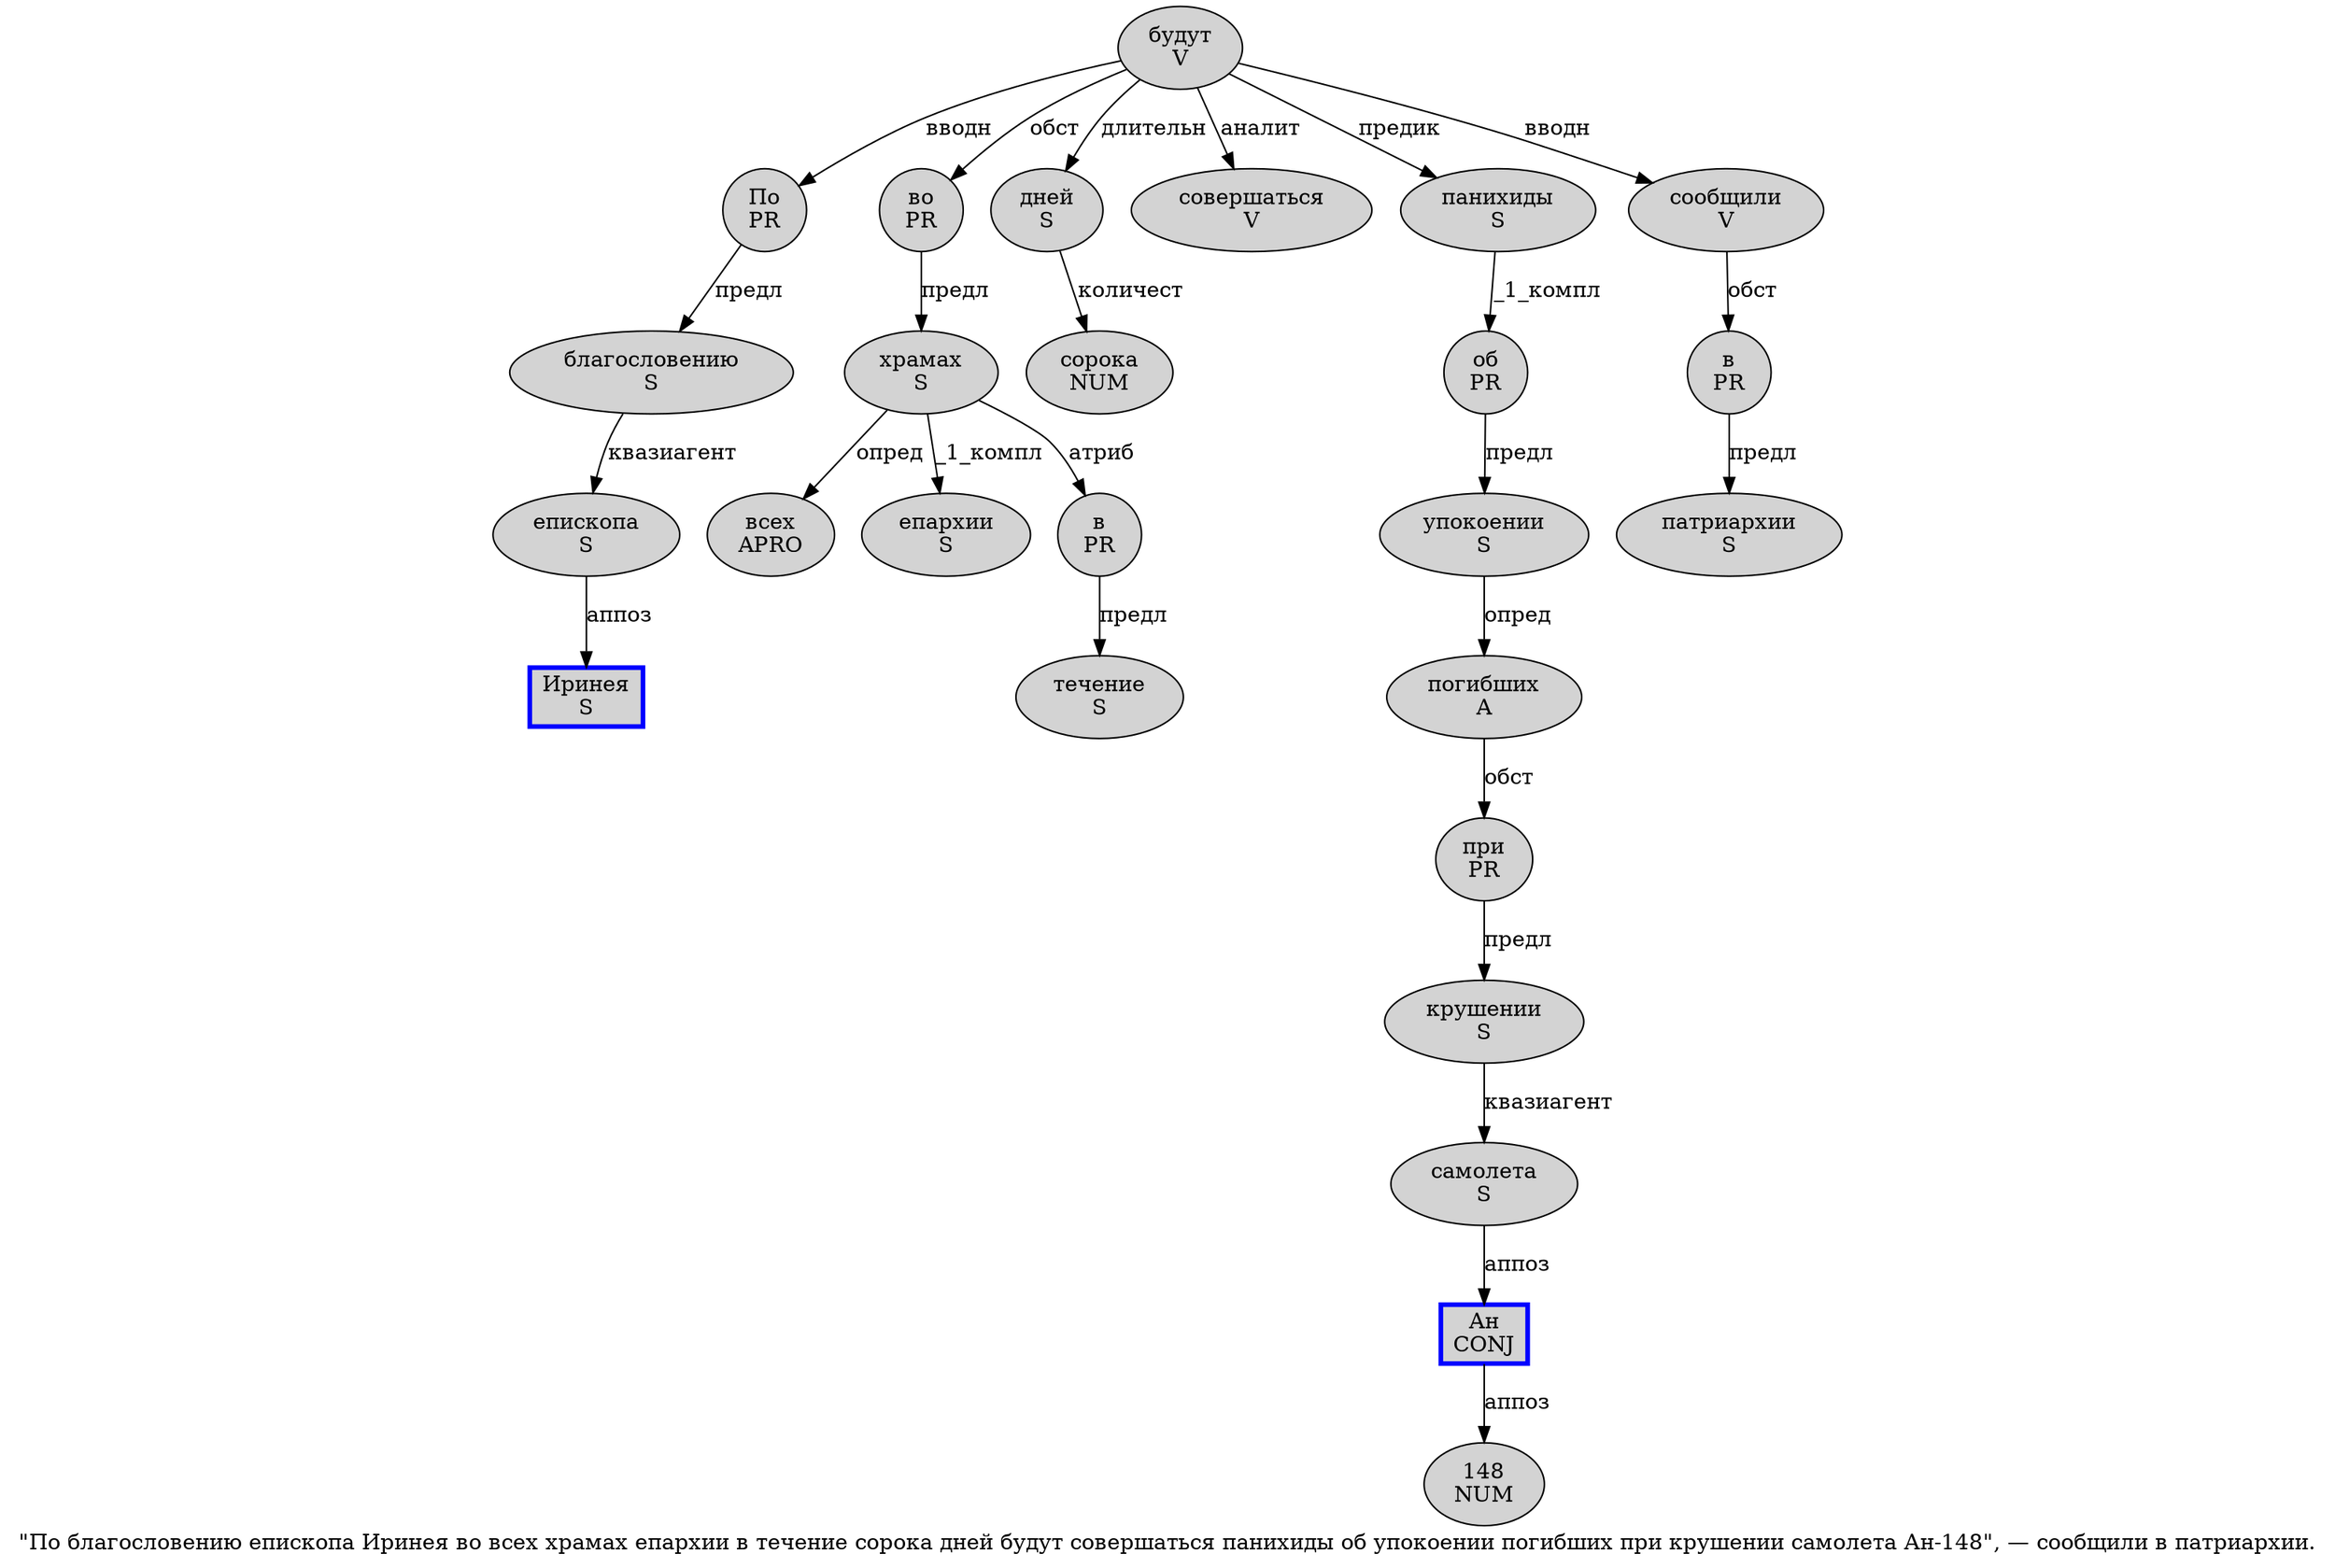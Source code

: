 digraph SENTENCE_1440 {
	graph [label="\"По благословению епископа Иринея во всех храмах епархии в течение сорока дней будут совершаться панихиды об упокоении погибших при крушении самолета Ан-148\", — сообщили в патриархии."]
	node [style=filled]
		1 [label="По
PR" color="" fillcolor=lightgray penwidth=1 shape=ellipse]
		2 [label="благословению
S" color="" fillcolor=lightgray penwidth=1 shape=ellipse]
		3 [label="епископа
S" color="" fillcolor=lightgray penwidth=1 shape=ellipse]
		4 [label="Иринея
S" color=blue fillcolor=lightgray penwidth=3 shape=box]
		5 [label="во
PR" color="" fillcolor=lightgray penwidth=1 shape=ellipse]
		6 [label="всех
APRO" color="" fillcolor=lightgray penwidth=1 shape=ellipse]
		7 [label="храмах
S" color="" fillcolor=lightgray penwidth=1 shape=ellipse]
		8 [label="епархии
S" color="" fillcolor=lightgray penwidth=1 shape=ellipse]
		9 [label="в
PR" color="" fillcolor=lightgray penwidth=1 shape=ellipse]
		10 [label="течение
S" color="" fillcolor=lightgray penwidth=1 shape=ellipse]
		11 [label="сорока
NUM" color="" fillcolor=lightgray penwidth=1 shape=ellipse]
		12 [label="дней
S" color="" fillcolor=lightgray penwidth=1 shape=ellipse]
		13 [label="будут
V" color="" fillcolor=lightgray penwidth=1 shape=ellipse]
		14 [label="совершаться
V" color="" fillcolor=lightgray penwidth=1 shape=ellipse]
		15 [label="панихиды
S" color="" fillcolor=lightgray penwidth=1 shape=ellipse]
		16 [label="об
PR" color="" fillcolor=lightgray penwidth=1 shape=ellipse]
		17 [label="упокоении
S" color="" fillcolor=lightgray penwidth=1 shape=ellipse]
		18 [label="погибших
A" color="" fillcolor=lightgray penwidth=1 shape=ellipse]
		19 [label="при
PR" color="" fillcolor=lightgray penwidth=1 shape=ellipse]
		20 [label="крушении
S" color="" fillcolor=lightgray penwidth=1 shape=ellipse]
		21 [label="самолета
S" color="" fillcolor=lightgray penwidth=1 shape=ellipse]
		22 [label="Ан
CONJ" color=blue fillcolor=lightgray penwidth=3 shape=box]
		24 [label="148
NUM" color="" fillcolor=lightgray penwidth=1 shape=ellipse]
		28 [label="сообщили
V" color="" fillcolor=lightgray penwidth=1 shape=ellipse]
		29 [label="в
PR" color="" fillcolor=lightgray penwidth=1 shape=ellipse]
		30 [label="патриархии
S" color="" fillcolor=lightgray penwidth=1 shape=ellipse]
			16 -> 17 [label="предл"]
			9 -> 10 [label="предл"]
			7 -> 6 [label="опред"]
			7 -> 8 [label="_1_компл"]
			7 -> 9 [label="атриб"]
			21 -> 22 [label="аппоз"]
			19 -> 20 [label="предл"]
			15 -> 16 [label="_1_компл"]
			2 -> 3 [label="квазиагент"]
			5 -> 7 [label="предл"]
			17 -> 18 [label="опред"]
			18 -> 19 [label="обст"]
			22 -> 24 [label="аппоз"]
			20 -> 21 [label="квазиагент"]
			3 -> 4 [label="аппоз"]
			1 -> 2 [label="предл"]
			28 -> 29 [label="обст"]
			12 -> 11 [label="количест"]
			29 -> 30 [label="предл"]
			13 -> 1 [label="вводн"]
			13 -> 5 [label="обст"]
			13 -> 12 [label="длительн"]
			13 -> 14 [label="аналит"]
			13 -> 15 [label="предик"]
			13 -> 28 [label="вводн"]
}